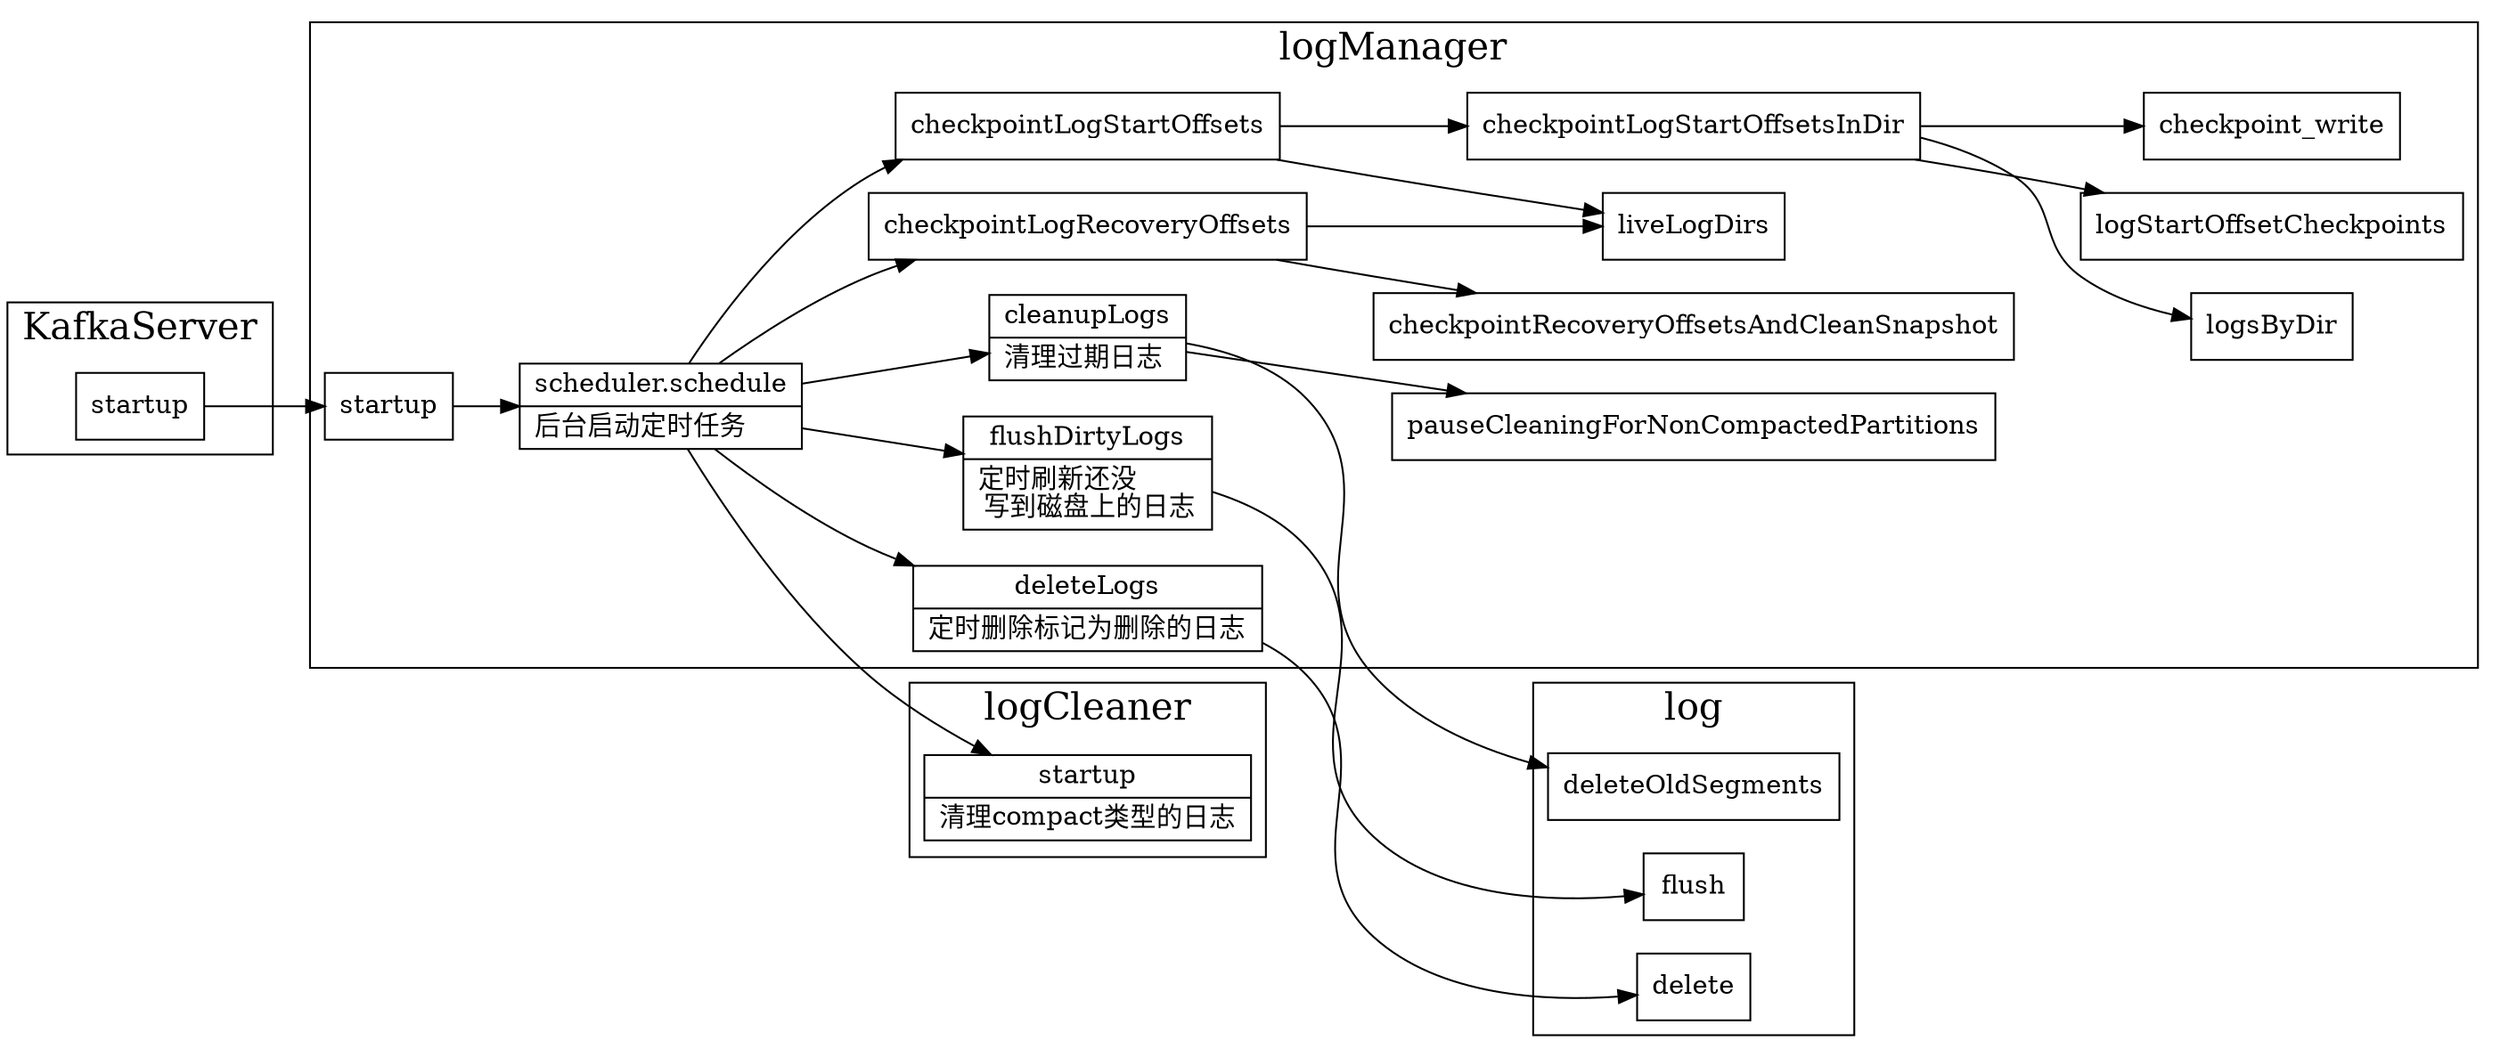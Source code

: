 digraph logClean{
  node[shape=box];
  newrank=true;
  rankdir=LR;

  subgraph cluster_log {
    graph[label="log";fontsize=20;];
    log_flush[label="flush"];
    log_delete[label="delete"];
    deleteOldSegments;
  }

  subgraph cluster_logCleaner {
    graph[label="logCleaner";fontsize=20;];
    cleaner_startup[label="startup"];
    cleaner_startup[shape="record";
      label="{{
        startup|
          清理compact类型的日志\l
      }}";
    ];
  }

  subgraph cluster_logManager {
    graph[label="logManager";fontsize=20;];
    logManager_startup[label="startup"];
    scheduler_schedule[shape="record";
      label="{{
        scheduler.schedule|
          后台启动定时任务\l
      }}";
    ];
    cleanupLogs[shape="record";
      label="{{
        cleanupLogs|
          清理过期日志\l
      }}";
    ];
    flushDirtyLogs[shape="record";
      label="{{
        flushDirtyLogs|
          定时刷新还没\l 
          写到磁盘上的日志\l
      }}";
    ];
    deleteLogs[shape="record";
      label="{{
        deleteLogs|
          定时删除标记为删除的日志\l
      }}";
    ];

    logManager_startup -> scheduler_schedule;
    scheduler_schedule -> {
      cleanupLogs;
      flushDirtyLogs;
      checkpointLogRecoveryOffsets;
      checkpointLogStartOffsets;
      deleteLogs;
      cleaner_startup;
    };

    flushDirtyLogs -> {
      log_flush;
    };

    cleanupLogs -> {
      pauseCleaningForNonCompactedPartitions;
      deleteOldSegments;
    };
    checkpointLogRecoveryOffsets -> {
      checkpointRecoveryOffsetsAndCleanSnapshot;
      liveLogDirs;
    }

    deleteLogs -> {
      log_delete;
    }
    checkpointLogStartOffsets -> {
      liveLogDirs;
      checkpointLogStartOffsetsInDir;
    };

    checkpointLogStartOffsetsInDir -> {
      logsByDir;
      logStartOffsetCheckpoints;
      checkpoint_write;
    };
  }

  subgraph cluster_KafkaServer {
    graph[label="KafkaServer";fontsize=20;];
    startup -> logManager_startup;
  }
}
